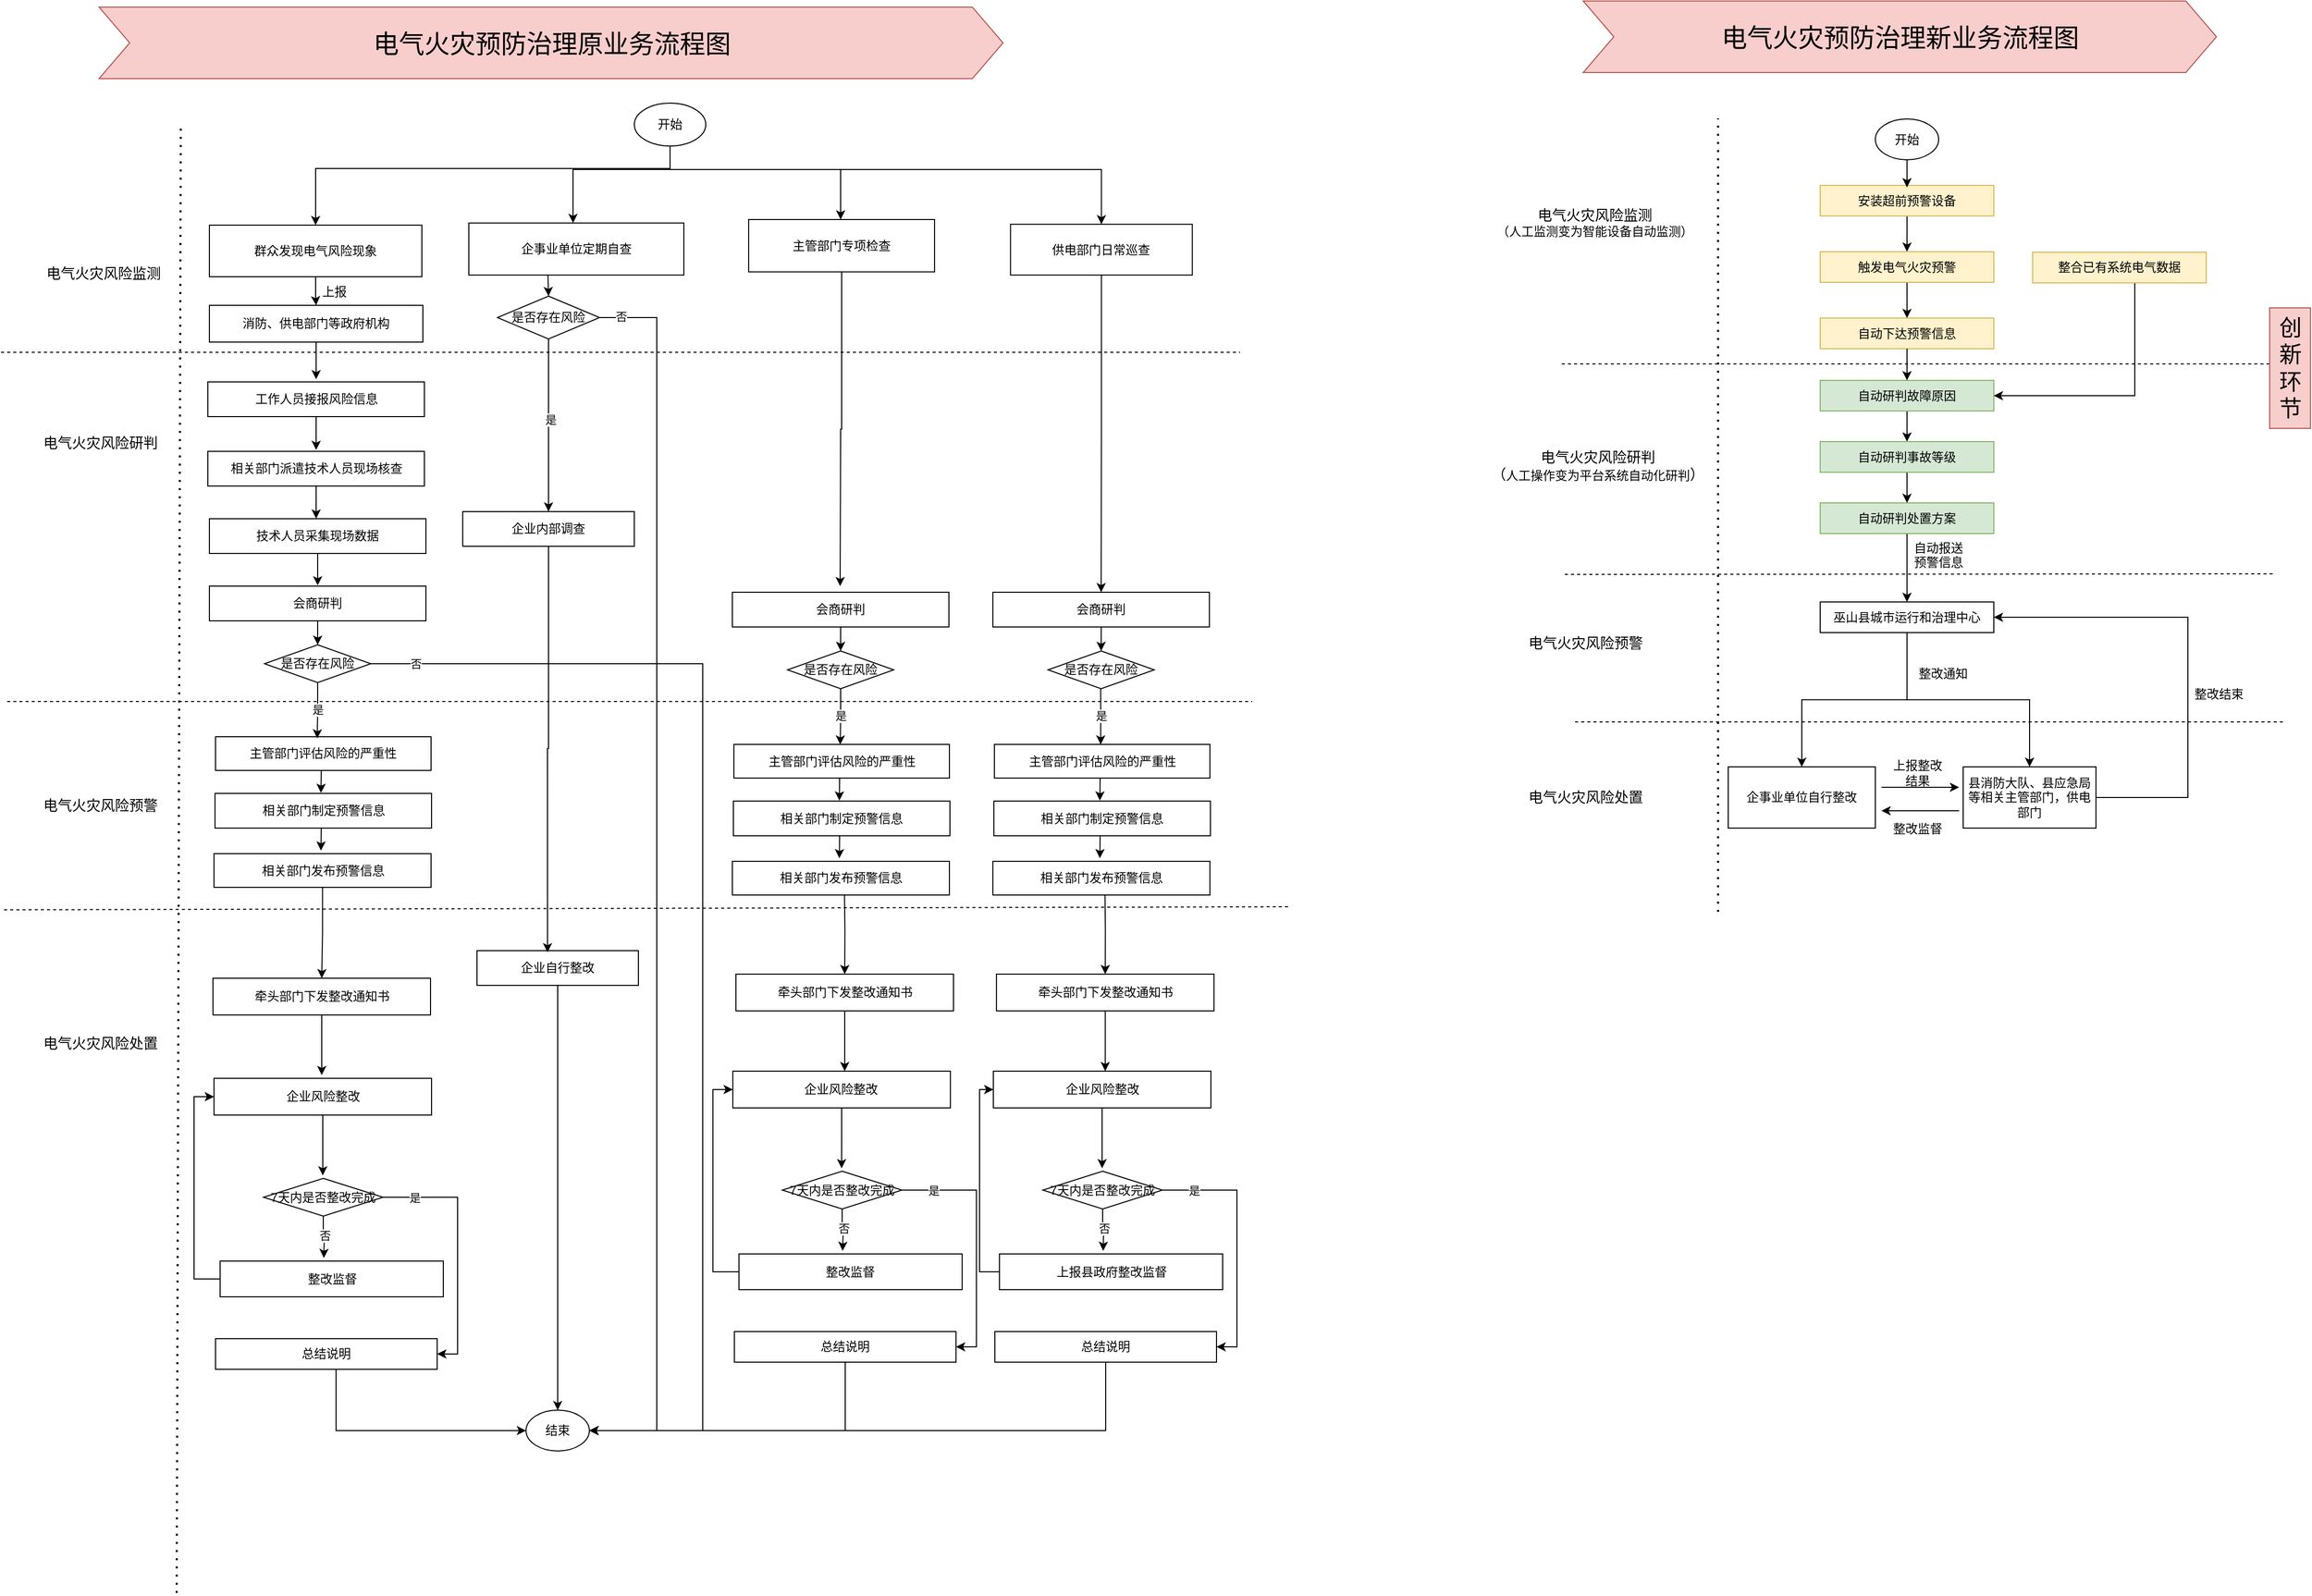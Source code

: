 <mxfile version="21.7.4" type="github">
  <diagram name="第 1 页" id="Cvnru_8ZgVQWGcG2YRoV">
    <mxGraphModel dx="1553" dy="455" grid="0" gridSize="10" guides="1" tooltips="1" connect="1" arrows="1" fold="1" page="0" pageScale="1" pageWidth="827" pageHeight="1169" math="0" shadow="0">
      <root>
        <mxCell id="0" />
        <mxCell id="1" parent="0" />
        <mxCell id="6ESn1KodmGU27KJJrDq7-166" style="edgeStyle=orthogonalEdgeStyle;rounded=0;orthogonalLoop=1;jettySize=auto;html=1;entryX=0.5;entryY=0;entryDx=0;entryDy=0;" edge="1" parent="1" source="jyO5-WvrYrrkGgKPPHPB-2" target="jyO5-WvrYrrkGgKPPHPB-272">
          <mxGeometry relative="1" as="geometry">
            <Array as="points">
              <mxPoint x="622" y="488" />
              <mxPoint x="275" y="488" />
            </Array>
          </mxGeometry>
        </mxCell>
        <mxCell id="6ESn1KodmGU27KJJrDq7-167" style="edgeStyle=orthogonalEdgeStyle;rounded=0;orthogonalLoop=1;jettySize=auto;html=1;" edge="1" parent="1" source="jyO5-WvrYrrkGgKPPHPB-2" target="jyO5-WvrYrrkGgKPPHPB-273">
          <mxGeometry relative="1" as="geometry">
            <Array as="points">
              <mxPoint x="622" y="489" />
              <mxPoint x="527" y="489" />
            </Array>
          </mxGeometry>
        </mxCell>
        <mxCell id="6ESn1KodmGU27KJJrDq7-168" style="edgeStyle=orthogonalEdgeStyle;rounded=0;orthogonalLoop=1;jettySize=auto;html=1;entryX=0.5;entryY=0;entryDx=0;entryDy=0;" edge="1" parent="1" source="jyO5-WvrYrrkGgKPPHPB-2" target="jyO5-WvrYrrkGgKPPHPB-275">
          <mxGeometry relative="1" as="geometry">
            <Array as="points">
              <mxPoint x="622" y="489" />
              <mxPoint x="789" y="489" />
            </Array>
          </mxGeometry>
        </mxCell>
        <mxCell id="6ESn1KodmGU27KJJrDq7-169" style="edgeStyle=orthogonalEdgeStyle;rounded=0;orthogonalLoop=1;jettySize=auto;html=1;entryX=0.5;entryY=0;entryDx=0;entryDy=0;" edge="1" parent="1" source="jyO5-WvrYrrkGgKPPHPB-2" target="jyO5-WvrYrrkGgKPPHPB-274">
          <mxGeometry relative="1" as="geometry">
            <Array as="points">
              <mxPoint x="622" y="489" />
              <mxPoint x="1044" y="489" />
            </Array>
          </mxGeometry>
        </mxCell>
        <mxCell id="jyO5-WvrYrrkGgKPPHPB-2" value="开始" style="ellipse;whiteSpace=wrap;html=1;" parent="1" vertex="1">
          <mxGeometry x="587" y="424" width="70" height="42" as="geometry" />
        </mxCell>
        <mxCell id="jyO5-WvrYrrkGgKPPHPB-25" value="&lt;font style=&quot;font-size: 14px;&quot;&gt;电气火灾风险监测&lt;/font&gt;" style="text;html=1;align=center;verticalAlign=middle;resizable=0;points=[];autosize=1;strokeColor=none;fillColor=none;" parent="1" vertex="1">
          <mxGeometry x="2" y="576" width="130" height="29" as="geometry" />
        </mxCell>
        <mxCell id="jyO5-WvrYrrkGgKPPHPB-27" value="&lt;font style=&quot;font-size: 14px;&quot;&gt;电气火灾风险研判&lt;/font&gt;" style="text;html=1;align=center;verticalAlign=middle;resizable=0;points=[];autosize=1;strokeColor=none;fillColor=none;" parent="1" vertex="1">
          <mxGeometry x="-1" y="742" width="130" height="29" as="geometry" />
        </mxCell>
        <mxCell id="jyO5-WvrYrrkGgKPPHPB-35" value="主管部门评估风险的严重性" style="rounded=0;whiteSpace=wrap;html=1;" parent="1" vertex="1">
          <mxGeometry x="177" y="1044.5" width="211" height="33" as="geometry" />
        </mxCell>
        <mxCell id="jyO5-WvrYrrkGgKPPHPB-38" value="&lt;font style=&quot;font-size: 14px;&quot;&gt;电气火灾风险预警&lt;/font&gt;" style="text;html=1;align=center;verticalAlign=middle;resizable=0;points=[];autosize=1;strokeColor=none;fillColor=none;" parent="1" vertex="1">
          <mxGeometry x="-1" y="1097" width="130" height="29" as="geometry" />
        </mxCell>
        <mxCell id="6ESn1KodmGU27KJJrDq7-217" style="edgeStyle=orthogonalEdgeStyle;rounded=0;orthogonalLoop=1;jettySize=auto;html=1;" edge="1" parent="1" source="jyO5-WvrYrrkGgKPPHPB-43">
          <mxGeometry relative="1" as="geometry">
            <mxPoint x="281" y="1375.877" as="targetPoint" />
          </mxGeometry>
        </mxCell>
        <mxCell id="jyO5-WvrYrrkGgKPPHPB-43" value="牵头部门下发整改通知书" style="rounded=0;whiteSpace=wrap;html=1;" parent="1" vertex="1">
          <mxGeometry x="174.5" y="1281" width="213" height="36" as="geometry" />
        </mxCell>
        <mxCell id="jyO5-WvrYrrkGgKPPHPB-46" value="&lt;font style=&quot;font-size: 14px;&quot;&gt;电气火灾风险处置&lt;/font&gt;" style="text;html=1;align=center;verticalAlign=middle;resizable=0;points=[];autosize=1;strokeColor=none;fillColor=none;" parent="1" vertex="1">
          <mxGeometry x="-1" y="1330" width="130" height="29" as="geometry" />
        </mxCell>
        <mxCell id="jyO5-WvrYrrkGgKPPHPB-51" value="" style="edgeStyle=orthogonalEdgeStyle;rounded=0;orthogonalLoop=1;jettySize=auto;html=1;" parent="1" edge="1">
          <mxGeometry relative="1" as="geometry">
            <mxPoint x="274" y="1740" as="targetPoint" />
          </mxGeometry>
        </mxCell>
        <mxCell id="jyO5-WvrYrrkGgKPPHPB-58" value="结束" style="ellipse;whiteSpace=wrap;html=1;" parent="1" vertex="1">
          <mxGeometry x="481" y="1704" width="62" height="40" as="geometry" />
        </mxCell>
        <mxCell id="jyO5-WvrYrrkGgKPPHPB-62" value="开始" style="ellipse;whiteSpace=wrap;html=1;" parent="1" vertex="1">
          <mxGeometry x="1802" y="439.5" width="62" height="40" as="geometry" />
        </mxCell>
        <mxCell id="jyO5-WvrYrrkGgKPPHPB-64" value="" style="edgeStyle=orthogonalEdgeStyle;rounded=0;orthogonalLoop=1;jettySize=auto;html=1;" parent="1" source="jyO5-WvrYrrkGgKPPHPB-65" target="jyO5-WvrYrrkGgKPPHPB-67" edge="1">
          <mxGeometry relative="1" as="geometry" />
        </mxCell>
        <mxCell id="jyO5-WvrYrrkGgKPPHPB-65" value="安装超前预警设备" style="rounded=0;whiteSpace=wrap;html=1;fillColor=#fff2cc;strokeColor=#d6b656;" parent="1" vertex="1">
          <mxGeometry x="1748" y="504.5" width="170" height="30" as="geometry" />
        </mxCell>
        <mxCell id="jyO5-WvrYrrkGgKPPHPB-108" style="edgeStyle=orthogonalEdgeStyle;rounded=0;orthogonalLoop=1;jettySize=auto;html=1;entryX=0.5;entryY=0;entryDx=0;entryDy=0;" parent="1" source="jyO5-WvrYrrkGgKPPHPB-67" target="jyO5-WvrYrrkGgKPPHPB-70" edge="1">
          <mxGeometry relative="1" as="geometry" />
        </mxCell>
        <mxCell id="jyO5-WvrYrrkGgKPPHPB-67" value="触发电气火灾预警" style="rounded=0;whiteSpace=wrap;html=1;fillColor=#fff2cc;strokeColor=#d6b656;" parent="1" vertex="1">
          <mxGeometry x="1748" y="569.5" width="170" height="30" as="geometry" />
        </mxCell>
        <mxCell id="jyO5-WvrYrrkGgKPPHPB-70" value="自动下达&lt;span style=&quot;background-color: initial;&quot;&gt;预警信息&lt;/span&gt;" style="rounded=0;whiteSpace=wrap;html=1;fillColor=#fff2cc;strokeColor=#d6b656;" parent="1" vertex="1">
          <mxGeometry x="1748" y="634.5" width="170" height="30" as="geometry" />
        </mxCell>
        <mxCell id="jyO5-WvrYrrkGgKPPHPB-73" value="" style="edgeStyle=orthogonalEdgeStyle;rounded=0;orthogonalLoop=1;jettySize=auto;html=1;" parent="1" source="jyO5-WvrYrrkGgKPPHPB-74" target="jyO5-WvrYrrkGgKPPHPB-76" edge="1">
          <mxGeometry relative="1" as="geometry" />
        </mxCell>
        <mxCell id="jyO5-WvrYrrkGgKPPHPB-74" value="自动研判故障原因" style="rounded=0;whiteSpace=wrap;html=1;fillColor=#d5e8d4;strokeColor=#82b366;" parent="1" vertex="1">
          <mxGeometry x="1748" y="695.5" width="170" height="30" as="geometry" />
        </mxCell>
        <mxCell id="jyO5-WvrYrrkGgKPPHPB-75" value="" style="edgeStyle=orthogonalEdgeStyle;rounded=0;orthogonalLoop=1;jettySize=auto;html=1;" parent="1" source="jyO5-WvrYrrkGgKPPHPB-76" target="jyO5-WvrYrrkGgKPPHPB-77" edge="1">
          <mxGeometry relative="1" as="geometry" />
        </mxCell>
        <mxCell id="jyO5-WvrYrrkGgKPPHPB-76" value="自动研判事故等级" style="rounded=0;whiteSpace=wrap;html=1;fillColor=#d5e8d4;strokeColor=#82b366;" parent="1" vertex="1">
          <mxGeometry x="1748" y="755.5" width="170" height="30" as="geometry" />
        </mxCell>
        <mxCell id="jyO5-WvrYrrkGgKPPHPB-249" style="edgeStyle=orthogonalEdgeStyle;rounded=0;orthogonalLoop=1;jettySize=auto;html=1;entryX=0.5;entryY=0;entryDx=0;entryDy=0;" parent="1" source="jyO5-WvrYrrkGgKPPHPB-77" target="jyO5-WvrYrrkGgKPPHPB-247" edge="1">
          <mxGeometry relative="1" as="geometry" />
        </mxCell>
        <mxCell id="jyO5-WvrYrrkGgKPPHPB-77" value="自动研判处置方案" style="rounded=0;whiteSpace=wrap;html=1;fillColor=#d5e8d4;strokeColor=#82b366;" parent="1" vertex="1">
          <mxGeometry x="1748" y="815.5" width="170" height="30" as="geometry" />
        </mxCell>
        <mxCell id="jyO5-WvrYrrkGgKPPHPB-79" value="&lt;font style=&quot;&quot;&gt;&lt;font style=&quot;font-size: 14px;&quot;&gt;电气火灾风险监测&lt;/font&gt;&lt;br&gt;（人工监测变为智能设备自动监测）&lt;br&gt;&lt;/font&gt;" style="text;html=1;align=center;verticalAlign=middle;resizable=0;points=[];autosize=1;strokeColor=none;fillColor=none;" parent="1" vertex="1">
          <mxGeometry x="1422" y="519" width="210" height="43" as="geometry" />
        </mxCell>
        <mxCell id="jyO5-WvrYrrkGgKPPHPB-81" value="&lt;font style=&quot;font-size: 14px;&quot;&gt;电气火灾风险研判&lt;br&gt;（&lt;/font&gt;&lt;font style=&quot;&quot;&gt;&lt;font style=&quot;font-size: 12px;&quot;&gt;人工操作变为平台系统自动化研判&lt;/font&gt;&lt;span style=&quot;font-size: 14px;&quot;&gt;）&lt;/span&gt;&lt;br&gt;&lt;/font&gt;" style="text;html=1;align=center;verticalAlign=middle;resizable=0;points=[];autosize=1;strokeColor=none;fillColor=none;" parent="1" vertex="1">
          <mxGeometry x="1417" y="755.5" width="226" height="46" as="geometry" />
        </mxCell>
        <mxCell id="jyO5-WvrYrrkGgKPPHPB-89" value="&lt;font style=&quot;font-size: 14px;&quot;&gt;电气火灾风险预警&lt;/font&gt;" style="text;html=1;align=center;verticalAlign=middle;resizable=0;points=[];autosize=1;strokeColor=none;fillColor=none;" parent="1" vertex="1">
          <mxGeometry x="1448" y="938" width="140" height="30" as="geometry" />
        </mxCell>
        <mxCell id="jyO5-WvrYrrkGgKPPHPB-90" style="edgeStyle=orthogonalEdgeStyle;rounded=0;orthogonalLoop=1;jettySize=auto;html=1;" parent="1" source="jyO5-WvrYrrkGgKPPHPB-70" target="jyO5-WvrYrrkGgKPPHPB-74" edge="1">
          <mxGeometry relative="1" as="geometry" />
        </mxCell>
        <mxCell id="jyO5-WvrYrrkGgKPPHPB-92" value="" style="edgeStyle=orthogonalEdgeStyle;rounded=0;orthogonalLoop=1;jettySize=auto;html=1;" parent="1" edge="1">
          <mxGeometry relative="1" as="geometry">
            <mxPoint x="1032.5" y="1390" as="sourcePoint" />
          </mxGeometry>
        </mxCell>
        <mxCell id="jyO5-WvrYrrkGgKPPHPB-170" value="" style="edgeStyle=orthogonalEdgeStyle;rounded=0;orthogonalLoop=1;jettySize=auto;html=1;" parent="1" edge="1">
          <mxGeometry relative="1" as="geometry">
            <mxPoint x="1032" y="1450" as="sourcePoint" />
          </mxGeometry>
        </mxCell>
        <mxCell id="jyO5-WvrYrrkGgKPPHPB-96" value="&lt;font style=&quot;font-size: 14px;&quot;&gt;电气火灾风险处置&lt;/font&gt;" style="text;html=1;align=center;verticalAlign=middle;resizable=0;points=[];autosize=1;strokeColor=none;fillColor=none;" parent="1" vertex="1">
          <mxGeometry x="1448" y="1089" width="140" height="30" as="geometry" />
        </mxCell>
        <mxCell id="jyO5-WvrYrrkGgKPPHPB-179" value="&lt;p style=&quot;margin-top: 0pt; margin-bottom: 0pt; margin-left: 0in; direction: ltr; unicode-bidi: embed; word-break: normal;&quot;&gt;&lt;font style=&quot;font-size: 25px;&quot;&gt;电气火灾预防治理原业务流程图&lt;/font&gt;&lt;/p&gt;" style="html=1;shadow=0;dashed=0;align=center;verticalAlign=middle;shape=mxgraph.arrows2.arrow;dy=0;dx=30;notch=30;fillColor=#f8cecc;strokeColor=#b85450;" parent="1" vertex="1">
          <mxGeometry x="63" y="330" width="885" height="70" as="geometry" />
        </mxCell>
        <mxCell id="jyO5-WvrYrrkGgKPPHPB-180" value="&lt;p style=&quot;margin-top: 0pt; margin-bottom: 0pt; margin-left: 0in; direction: ltr; unicode-bidi: embed; word-break: normal;&quot;&gt;&lt;font style=&quot;font-size: 25px;&quot;&gt;电气火灾预防治理新业务流程图&lt;/font&gt;&lt;/p&gt;" style="html=1;shadow=0;dashed=0;align=center;verticalAlign=middle;shape=mxgraph.arrows2.arrow;dy=0;dx=30;notch=30;fillColor=#f8cecc;strokeColor=#b85450;" parent="1" vertex="1">
          <mxGeometry x="1516" y="324" width="620" height="70" as="geometry" />
        </mxCell>
        <mxCell id="6ESn1KodmGU27KJJrDq7-130" style="edgeStyle=orthogonalEdgeStyle;rounded=0;orthogonalLoop=1;jettySize=auto;html=1;entryX=0;entryY=0.5;entryDx=0;entryDy=0;" edge="1" parent="1" source="jyO5-WvrYrrkGgKPPHPB-188" target="jyO5-WvrYrrkGgKPPHPB-58">
          <mxGeometry relative="1" as="geometry">
            <Array as="points">
              <mxPoint x="295" y="1724" />
            </Array>
          </mxGeometry>
        </mxCell>
        <mxCell id="jyO5-WvrYrrkGgKPPHPB-188" value="总结说明" style="rounded=0;whiteSpace=wrap;html=1;" parent="1" vertex="1">
          <mxGeometry x="177" y="1634" width="217" height="30" as="geometry" />
        </mxCell>
        <mxCell id="jyO5-WvrYrrkGgKPPHPB-220" value="企事业单位自行整改" style="rounded=0;whiteSpace=wrap;html=1;" parent="1" vertex="1">
          <mxGeometry x="1658" y="1074" width="144" height="60" as="geometry" />
        </mxCell>
        <mxCell id="jyO5-WvrYrrkGgKPPHPB-264" style="edgeStyle=orthogonalEdgeStyle;rounded=0;orthogonalLoop=1;jettySize=auto;html=1;entryX=1;entryY=0.5;entryDx=0;entryDy=0;" parent="1" source="jyO5-WvrYrrkGgKPPHPB-221" target="jyO5-WvrYrrkGgKPPHPB-247" edge="1">
          <mxGeometry relative="1" as="geometry">
            <Array as="points">
              <mxPoint x="2108" y="1104" />
              <mxPoint x="2108" y="928" />
            </Array>
          </mxGeometry>
        </mxCell>
        <mxCell id="jyO5-WvrYrrkGgKPPHPB-221" value="县消防大队、县应急局等相关主管部门，供电部门" style="rounded=0;whiteSpace=wrap;html=1;" parent="1" vertex="1">
          <mxGeometry x="1888" y="1074" width="130" height="60" as="geometry" />
        </mxCell>
        <mxCell id="jyO5-WvrYrrkGgKPPHPB-223" value="" style="endArrow=none;dashed=1;html=1;dashPattern=1 3;strokeWidth=2;rounded=0;" parent="1" edge="1">
          <mxGeometry width="50" height="50" relative="1" as="geometry">
            <mxPoint x="1648" y="1216" as="sourcePoint" />
            <mxPoint x="1648" y="439" as="targetPoint" />
          </mxGeometry>
        </mxCell>
        <mxCell id="jyO5-WvrYrrkGgKPPHPB-227" value="" style="endArrow=none;dashed=1;html=1;rounded=0;" parent="1" edge="1">
          <mxGeometry width="50" height="50" relative="1" as="geometry">
            <mxPoint x="1508" y="1030" as="sourcePoint" />
            <mxPoint x="2204" y="1030" as="targetPoint" />
          </mxGeometry>
        </mxCell>
        <mxCell id="jyO5-WvrYrrkGgKPPHPB-228" value="&lt;span style=&quot;color: rgb(0, 0, 0); font-family: Helvetica; font-size: 12px; font-style: normal; font-variant-ligatures: normal; font-variant-caps: normal; font-weight: 400; letter-spacing: normal; orphans: 2; text-align: center; text-indent: 0px; text-transform: none; widows: 2; word-spacing: 0px; -webkit-text-stroke-width: 0px; background-color: rgb(251, 251, 251); text-decoration-thickness: initial; text-decoration-style: initial; text-decoration-color: initial; float: none; display: inline !important;&quot;&gt;自动报送预警信息&lt;/span&gt;" style="text;whiteSpace=wrap;html=1;" parent="1" vertex="1">
          <mxGeometry x="1838" y="845.5" width="60" height="40" as="geometry" />
        </mxCell>
        <mxCell id="jyO5-WvrYrrkGgKPPHPB-230" value="" style="endArrow=classic;html=1;rounded=0;" parent="1" edge="1">
          <mxGeometry width="50" height="50" relative="1" as="geometry">
            <mxPoint x="1808" y="1094" as="sourcePoint" />
            <mxPoint x="1884" y="1094" as="targetPoint" />
            <Array as="points">
              <mxPoint x="1838" y="1094" />
            </Array>
          </mxGeometry>
        </mxCell>
        <mxCell id="jyO5-WvrYrrkGgKPPHPB-233" value="" style="endArrow=classic;html=1;rounded=0;" parent="1" edge="1">
          <mxGeometry width="50" height="50" relative="1" as="geometry">
            <mxPoint x="1884" y="1117" as="sourcePoint" />
            <mxPoint x="1808" y="1117" as="targetPoint" />
          </mxGeometry>
        </mxCell>
        <mxCell id="jyO5-WvrYrrkGgKPPHPB-235" value="上报整改&lt;br&gt;结果" style="text;html=1;align=center;verticalAlign=middle;resizable=0;points=[];autosize=1;strokeColor=none;fillColor=none;" parent="1" vertex="1">
          <mxGeometry x="1808" y="1060" width="70" height="40" as="geometry" />
        </mxCell>
        <mxCell id="jyO5-WvrYrrkGgKPPHPB-236" value="整改监督" style="text;html=1;align=center;verticalAlign=middle;resizable=0;points=[];autosize=1;strokeColor=none;fillColor=none;" parent="1" vertex="1">
          <mxGeometry x="1808" y="1120" width="70" height="30" as="geometry" />
        </mxCell>
        <mxCell id="jyO5-WvrYrrkGgKPPHPB-243" value="" style="endArrow=classic;html=1;rounded=0;" parent="1" source="jyO5-WvrYrrkGgKPPHPB-62" edge="1">
          <mxGeometry width="50" height="50" relative="1" as="geometry">
            <mxPoint x="1774" y="556.5" as="sourcePoint" />
            <mxPoint x="1833" y="506.5" as="targetPoint" />
          </mxGeometry>
        </mxCell>
        <mxCell id="jyO5-WvrYrrkGgKPPHPB-258" style="edgeStyle=orthogonalEdgeStyle;rounded=0;orthogonalLoop=1;jettySize=auto;html=1;entryX=0.5;entryY=0;entryDx=0;entryDy=0;" parent="1" source="jyO5-WvrYrrkGgKPPHPB-247" target="jyO5-WvrYrrkGgKPPHPB-220" edge="1">
          <mxGeometry relative="1" as="geometry" />
        </mxCell>
        <mxCell id="jyO5-WvrYrrkGgKPPHPB-259" style="edgeStyle=orthogonalEdgeStyle;rounded=0;orthogonalLoop=1;jettySize=auto;html=1;" parent="1" source="jyO5-WvrYrrkGgKPPHPB-247" target="jyO5-WvrYrrkGgKPPHPB-221" edge="1">
          <mxGeometry relative="1" as="geometry" />
        </mxCell>
        <mxCell id="jyO5-WvrYrrkGgKPPHPB-247" value="巫山县城市运行和治理中心" style="rounded=0;whiteSpace=wrap;html=1;" parent="1" vertex="1">
          <mxGeometry x="1748" y="912.5" width="170" height="30" as="geometry" />
        </mxCell>
        <mxCell id="jyO5-WvrYrrkGgKPPHPB-260" value="整改通知" style="text;html=1;align=center;verticalAlign=middle;resizable=0;points=[];autosize=1;strokeColor=none;fillColor=none;" parent="1" vertex="1">
          <mxGeometry x="1833" y="968" width="70" height="30" as="geometry" />
        </mxCell>
        <mxCell id="jyO5-WvrYrrkGgKPPHPB-265" value="整改结束" style="text;html=1;align=center;verticalAlign=middle;resizable=0;points=[];autosize=1;strokeColor=none;fillColor=none;" parent="1" vertex="1">
          <mxGeometry x="2103" y="988" width="70" height="30" as="geometry" />
        </mxCell>
        <mxCell id="jyO5-WvrYrrkGgKPPHPB-267" value="" style="endArrow=none;dashed=1;html=1;rounded=0;" parent="1" edge="1">
          <mxGeometry width="50" height="50" relative="1" as="geometry">
            <mxPoint x="1498" y="885.5" as="sourcePoint" />
            <mxPoint x="2194" y="885" as="targetPoint" />
          </mxGeometry>
        </mxCell>
        <mxCell id="jyO5-WvrYrrkGgKPPHPB-268" value="" style="endArrow=none;dashed=1;html=1;rounded=0;" parent="1" edge="1">
          <mxGeometry width="50" height="50" relative="1" as="geometry">
            <mxPoint x="1495" y="679.41" as="sourcePoint" />
            <mxPoint x="2191" y="679.41" as="targetPoint" />
          </mxGeometry>
        </mxCell>
        <mxCell id="6ESn1KodmGU27KJJrDq7-46" style="edgeStyle=orthogonalEdgeStyle;rounded=0;orthogonalLoop=1;jettySize=auto;html=1;entryX=1;entryY=0.5;entryDx=0;entryDy=0;" edge="1" parent="1" source="jyO5-WvrYrrkGgKPPHPB-269" target="jyO5-WvrYrrkGgKPPHPB-74">
          <mxGeometry relative="1" as="geometry">
            <Array as="points">
              <mxPoint x="2056" y="710.5" />
            </Array>
          </mxGeometry>
        </mxCell>
        <mxCell id="jyO5-WvrYrrkGgKPPHPB-269" value="整合已有系统电气数据" style="rounded=0;whiteSpace=wrap;html=1;fillColor=#fff2cc;strokeColor=#d6b656;" parent="1" vertex="1">
          <mxGeometry x="1956" y="570" width="170" height="30" as="geometry" />
        </mxCell>
        <mxCell id="6ESn1KodmGU27KJJrDq7-102" value="" style="edgeStyle=orthogonalEdgeStyle;rounded=0;orthogonalLoop=1;jettySize=auto;html=1;entryX=0.5;entryY=0;entryDx=0;entryDy=0;" edge="1" parent="1" source="jyO5-WvrYrrkGgKPPHPB-272" target="6ESn1KodmGU27KJJrDq7-48">
          <mxGeometry relative="1" as="geometry">
            <mxPoint x="275" y="691" as="targetPoint" />
          </mxGeometry>
        </mxCell>
        <mxCell id="jyO5-WvrYrrkGgKPPHPB-272" value="群众发现电气风险现象&lt;br&gt;" style="rounded=0;whiteSpace=wrap;html=1;" parent="1" vertex="1">
          <mxGeometry x="171" y="543.5" width="208" height="50.5" as="geometry" />
        </mxCell>
        <mxCell id="jyO5-WvrYrrkGgKPPHPB-273" value="企事业单位定期自查" style="rounded=0;whiteSpace=wrap;html=1;" parent="1" vertex="1">
          <mxGeometry x="425" y="541.38" width="210.5" height="51" as="geometry" />
        </mxCell>
        <mxCell id="6ESn1KodmGU27KJJrDq7-273" style="edgeStyle=orthogonalEdgeStyle;rounded=0;orthogonalLoop=1;jettySize=auto;html=1;entryX=0.5;entryY=0;entryDx=0;entryDy=0;" edge="1" parent="1" source="jyO5-WvrYrrkGgKPPHPB-274" target="6ESn1KodmGU27KJJrDq7-257">
          <mxGeometry relative="1" as="geometry" />
        </mxCell>
        <mxCell id="jyO5-WvrYrrkGgKPPHPB-274" value="供电部门日常巡查" style="rounded=0;whiteSpace=wrap;html=1;" parent="1" vertex="1">
          <mxGeometry x="955.3" y="542.63" width="178" height="49.75" as="geometry" />
        </mxCell>
        <mxCell id="6ESn1KodmGU27KJJrDq7-203" style="edgeStyle=orthogonalEdgeStyle;rounded=0;orthogonalLoop=1;jettySize=auto;html=1;" edge="1" parent="1" source="jyO5-WvrYrrkGgKPPHPB-275">
          <mxGeometry relative="1" as="geometry">
            <mxPoint x="788.5" y="897.051" as="targetPoint" />
          </mxGeometry>
        </mxCell>
        <mxCell id="jyO5-WvrYrrkGgKPPHPB-275" value="主管部门专项检查" style="rounded=0;whiteSpace=wrap;html=1;" parent="1" vertex="1">
          <mxGeometry x="698.95" y="538" width="182" height="51.25" as="geometry" />
        </mxCell>
        <mxCell id="jyO5-WvrYrrkGgKPPHPB-276" value="" style="endArrow=none;dashed=1;html=1;dashPattern=1 3;strokeWidth=2;rounded=0;" parent="1" edge="1">
          <mxGeometry width="50" height="50" relative="1" as="geometry">
            <mxPoint x="139" y="1883" as="sourcePoint" />
            <mxPoint x="143" y="447" as="targetPoint" />
          </mxGeometry>
        </mxCell>
        <mxCell id="jyO5-WvrYrrkGgKPPHPB-277" value="" style="endArrow=none;dashed=1;html=1;rounded=0;" parent="1" edge="1">
          <mxGeometry width="50" height="50" relative="1" as="geometry">
            <mxPoint x="-33" y="668" as="sourcePoint" />
            <mxPoint x="1180" y="668" as="targetPoint" />
          </mxGeometry>
        </mxCell>
        <mxCell id="jyO5-WvrYrrkGgKPPHPB-284" value="" style="endArrow=none;dashed=1;html=1;rounded=0;" parent="1" edge="1">
          <mxGeometry width="50" height="50" relative="1" as="geometry">
            <mxPoint x="-27" y="1010" as="sourcePoint" />
            <mxPoint x="1192" y="1010" as="targetPoint" />
          </mxGeometry>
        </mxCell>
        <mxCell id="jyO5-WvrYrrkGgKPPHPB-285" value="" style="endArrow=none;dashed=1;html=1;rounded=0;" parent="1" edge="1">
          <mxGeometry width="50" height="50" relative="1" as="geometry">
            <mxPoint x="-30" y="1214" as="sourcePoint" />
            <mxPoint x="1230" y="1211" as="targetPoint" />
          </mxGeometry>
        </mxCell>
        <mxCell id="jyO5-WvrYrrkGgKPPHPB-295" value="&lt;font style=&quot;font-size: 22px;&quot;&gt;创&lt;br&gt;新&lt;br&gt;环&lt;br&gt;节&lt;/font&gt;" style="text;html=1;align=center;verticalAlign=middle;resizable=0;points=[];autosize=1;fillColor=#f8cecc;strokeColor=#b85450;" parent="1" vertex="1">
          <mxGeometry x="2188" y="624.5" width="40" height="118" as="geometry" />
        </mxCell>
        <mxCell id="6ESn1KodmGU27KJJrDq7-104" style="edgeStyle=orthogonalEdgeStyle;rounded=0;orthogonalLoop=1;jettySize=auto;html=1;" edge="1" parent="1" source="6ESn1KodmGU27KJJrDq7-48">
          <mxGeometry relative="1" as="geometry">
            <mxPoint x="275.5" y="694.397" as="targetPoint" />
          </mxGeometry>
        </mxCell>
        <mxCell id="6ESn1KodmGU27KJJrDq7-48" value="消防、供电部门等政府机构" style="rounded=0;whiteSpace=wrap;html=1;" vertex="1" parent="1">
          <mxGeometry x="171" y="622" width="209" height="36" as="geometry" />
        </mxCell>
        <mxCell id="6ESn1KodmGU27KJJrDq7-55" style="edgeStyle=orthogonalEdgeStyle;rounded=0;orthogonalLoop=1;jettySize=auto;html=1;exitX=0.5;exitY=1;exitDx=0;exitDy=0;" edge="1" parent="1">
          <mxGeometry relative="1" as="geometry">
            <mxPoint x="276.0" y="1009" as="sourcePoint" />
            <mxPoint x="276.0" y="1009" as="targetPoint" />
          </mxGeometry>
        </mxCell>
        <mxCell id="6ESn1KodmGU27KJJrDq7-106" style="edgeStyle=orthogonalEdgeStyle;rounded=0;orthogonalLoop=1;jettySize=auto;html=1;" edge="1" parent="1" source="6ESn1KodmGU27KJJrDq7-56">
          <mxGeometry relative="1" as="geometry">
            <mxPoint x="275.5" y="830.905" as="targetPoint" />
          </mxGeometry>
        </mxCell>
        <mxCell id="6ESn1KodmGU27KJJrDq7-56" value="相关部门派遣技术人员现场核查" style="rounded=0;whiteSpace=wrap;html=1;" vertex="1" parent="1">
          <mxGeometry x="169.5" y="765" width="212" height="34" as="geometry" />
        </mxCell>
        <mxCell id="6ESn1KodmGU27KJJrDq7-126" style="edgeStyle=orthogonalEdgeStyle;rounded=0;orthogonalLoop=1;jettySize=auto;html=1;entryX=0.472;entryY=0.05;entryDx=0;entryDy=0;entryPerimeter=0;" edge="1" parent="1" source="6ESn1KodmGU27KJJrDq7-70" target="jyO5-WvrYrrkGgKPPHPB-35">
          <mxGeometry relative="1" as="geometry" />
        </mxCell>
        <mxCell id="6ESn1KodmGU27KJJrDq7-127" value="是" style="edgeLabel;html=1;align=center;verticalAlign=middle;resizable=0;points=[];" vertex="1" connectable="0" parent="6ESn1KodmGU27KJJrDq7-126">
          <mxGeometry x="-0.052" relative="1" as="geometry">
            <mxPoint as="offset" />
          </mxGeometry>
        </mxCell>
        <mxCell id="6ESn1KodmGU27KJJrDq7-129" style="edgeStyle=orthogonalEdgeStyle;rounded=0;orthogonalLoop=1;jettySize=auto;html=1;entryX=1;entryY=0.5;entryDx=0;entryDy=0;" edge="1" parent="1" source="6ESn1KodmGU27KJJrDq7-70" target="jyO5-WvrYrrkGgKPPHPB-58">
          <mxGeometry relative="1" as="geometry">
            <Array as="points">
              <mxPoint x="654" y="973" />
              <mxPoint x="654" y="1724" />
            </Array>
          </mxGeometry>
        </mxCell>
        <mxCell id="6ESn1KodmGU27KJJrDq7-159" value="否" style="edgeLabel;html=1;align=center;verticalAlign=middle;resizable=0;points=[];" vertex="1" connectable="0" parent="6ESn1KodmGU27KJJrDq7-129">
          <mxGeometry x="-0.926" relative="1" as="geometry">
            <mxPoint as="offset" />
          </mxGeometry>
        </mxCell>
        <mxCell id="6ESn1KodmGU27KJJrDq7-70" value="是否存在风险" style="rhombus;whiteSpace=wrap;html=1;rounded=0;" vertex="1" parent="1">
          <mxGeometry x="225" y="954.5" width="104" height="37" as="geometry" />
        </mxCell>
        <mxCell id="6ESn1KodmGU27KJJrDq7-154" style="edgeStyle=orthogonalEdgeStyle;rounded=0;orthogonalLoop=1;jettySize=auto;html=1;" edge="1" parent="1" source="6ESn1KodmGU27KJJrDq7-76">
          <mxGeometry relative="1" as="geometry">
            <mxPoint x="283" y="1555" as="targetPoint" />
          </mxGeometry>
        </mxCell>
        <mxCell id="6ESn1KodmGU27KJJrDq7-157" value="否" style="edgeLabel;html=1;align=center;verticalAlign=middle;resizable=0;points=[];" vertex="1" connectable="0" parent="6ESn1KodmGU27KJJrDq7-154">
          <mxGeometry x="-0.216" y="1" relative="1" as="geometry">
            <mxPoint y="2" as="offset" />
          </mxGeometry>
        </mxCell>
        <mxCell id="6ESn1KodmGU27KJJrDq7-222" style="edgeStyle=orthogonalEdgeStyle;rounded=0;orthogonalLoop=1;jettySize=auto;html=1;entryX=1;entryY=0.5;entryDx=0;entryDy=0;" edge="1" parent="1" source="6ESn1KodmGU27KJJrDq7-76" target="jyO5-WvrYrrkGgKPPHPB-188">
          <mxGeometry relative="1" as="geometry">
            <Array as="points">
              <mxPoint x="414" y="1496" />
              <mxPoint x="414" y="1649" />
            </Array>
          </mxGeometry>
        </mxCell>
        <mxCell id="6ESn1KodmGU27KJJrDq7-223" value="是" style="edgeLabel;html=1;align=center;verticalAlign=middle;resizable=0;points=[];" vertex="1" connectable="0" parent="6ESn1KodmGU27KJJrDq7-222">
          <mxGeometry x="-0.754" relative="1" as="geometry">
            <mxPoint as="offset" />
          </mxGeometry>
        </mxCell>
        <mxCell id="6ESn1KodmGU27KJJrDq7-76" value="7天内是否整改完成" style="rhombus;whiteSpace=wrap;html=1;rounded=0;" vertex="1" parent="1">
          <mxGeometry x="224" y="1477" width="117" height="37" as="geometry" />
        </mxCell>
        <mxCell id="6ESn1KodmGU27KJJrDq7-224" style="edgeStyle=orthogonalEdgeStyle;rounded=0;orthogonalLoop=1;jettySize=auto;html=1;entryX=0;entryY=0.5;entryDx=0;entryDy=0;" edge="1" parent="1" source="6ESn1KodmGU27KJJrDq7-77" target="6ESn1KodmGU27KJJrDq7-109">
          <mxGeometry relative="1" as="geometry">
            <Array as="points">
              <mxPoint x="156" y="1576" />
              <mxPoint x="156" y="1397" />
            </Array>
          </mxGeometry>
        </mxCell>
        <mxCell id="6ESn1KodmGU27KJJrDq7-77" value="整改监督" style="rounded=0;whiteSpace=wrap;html=1;" vertex="1" parent="1">
          <mxGeometry x="181.5" y="1558" width="218.5" height="35" as="geometry" />
        </mxCell>
        <mxCell id="6ESn1KodmGU27KJJrDq7-122" style="edgeStyle=orthogonalEdgeStyle;rounded=0;orthogonalLoop=1;jettySize=auto;html=1;entryX=0.5;entryY=0;entryDx=0;entryDy=0;" edge="1" parent="1" source="6ESn1KodmGU27KJJrDq7-89" target="6ESn1KodmGU27KJJrDq7-115">
          <mxGeometry relative="1" as="geometry">
            <mxPoint x="498" y="892" as="targetPoint" />
          </mxGeometry>
        </mxCell>
        <mxCell id="6ESn1KodmGU27KJJrDq7-123" value="是" style="edgeLabel;html=1;align=center;verticalAlign=middle;resizable=0;points=[];" vertex="1" connectable="0" parent="6ESn1KodmGU27KJJrDq7-122">
          <mxGeometry x="-0.066" y="2" relative="1" as="geometry">
            <mxPoint as="offset" />
          </mxGeometry>
        </mxCell>
        <mxCell id="6ESn1KodmGU27KJJrDq7-131" style="edgeStyle=orthogonalEdgeStyle;rounded=0;orthogonalLoop=1;jettySize=auto;html=1;entryX=1;entryY=0.5;entryDx=0;entryDy=0;" edge="1" parent="1" source="6ESn1KodmGU27KJJrDq7-89" target="jyO5-WvrYrrkGgKPPHPB-58">
          <mxGeometry relative="1" as="geometry">
            <Array as="points">
              <mxPoint x="609" y="634" />
              <mxPoint x="609" y="1724" />
            </Array>
          </mxGeometry>
        </mxCell>
        <mxCell id="6ESn1KodmGU27KJJrDq7-132" value="否" style="edgeLabel;html=1;align=center;verticalAlign=middle;resizable=0;points=[];" vertex="1" connectable="0" parent="6ESn1KodmGU27KJJrDq7-131">
          <mxGeometry x="-0.965" y="1" relative="1" as="geometry">
            <mxPoint as="offset" />
          </mxGeometry>
        </mxCell>
        <mxCell id="6ESn1KodmGU27KJJrDq7-89" value="是否存在风险" style="rhombus;whiteSpace=wrap;html=1;rounded=0;" vertex="1" parent="1">
          <mxGeometry x="453" y="613" width="100" height="42" as="geometry" />
        </mxCell>
        <mxCell id="6ESn1KodmGU27KJJrDq7-105" style="edgeStyle=orthogonalEdgeStyle;rounded=0;orthogonalLoop=1;jettySize=auto;html=1;" edge="1" parent="1" source="6ESn1KodmGU27KJJrDq7-94">
          <mxGeometry relative="1" as="geometry">
            <mxPoint x="275.5" y="763.603" as="targetPoint" />
          </mxGeometry>
        </mxCell>
        <mxCell id="6ESn1KodmGU27KJJrDq7-94" value="工作人员接报风险信息" style="rounded=0;whiteSpace=wrap;html=1;" vertex="1" parent="1">
          <mxGeometry x="169.5" y="697" width="212" height="34" as="geometry" />
        </mxCell>
        <mxCell id="6ESn1KodmGU27KJJrDq7-210" style="edgeStyle=orthogonalEdgeStyle;rounded=0;orthogonalLoop=1;jettySize=auto;html=1;entryX=0.5;entryY=0;entryDx=0;entryDy=0;" edge="1" parent="1" source="6ESn1KodmGU27KJJrDq7-96" target="jyO5-WvrYrrkGgKPPHPB-43">
          <mxGeometry relative="1" as="geometry" />
        </mxCell>
        <mxCell id="6ESn1KodmGU27KJJrDq7-96" value="相关部门发布预警信息" style="rounded=0;whiteSpace=wrap;html=1;" vertex="1" parent="1">
          <mxGeometry x="175.5" y="1159" width="212.5" height="33" as="geometry" />
        </mxCell>
        <mxCell id="6ESn1KodmGU27KJJrDq7-108" style="edgeStyle=orthogonalEdgeStyle;rounded=0;orthogonalLoop=1;jettySize=auto;html=1;entryX=0.5;entryY=0;entryDx=0;entryDy=0;" edge="1" parent="1" source="6ESn1KodmGU27KJJrDq7-97" target="6ESn1KodmGU27KJJrDq7-70">
          <mxGeometry relative="1" as="geometry" />
        </mxCell>
        <mxCell id="6ESn1KodmGU27KJJrDq7-97" value="会商研判" style="rounded=0;whiteSpace=wrap;html=1;" vertex="1" parent="1">
          <mxGeometry x="171" y="897" width="212" height="34" as="geometry" />
        </mxCell>
        <mxCell id="6ESn1KodmGU27KJJrDq7-107" style="edgeStyle=orthogonalEdgeStyle;rounded=0;orthogonalLoop=1;jettySize=auto;html=1;" edge="1" parent="1" source="6ESn1KodmGU27KJJrDq7-99">
          <mxGeometry relative="1" as="geometry">
            <mxPoint x="277" y="896.302" as="targetPoint" />
          </mxGeometry>
        </mxCell>
        <mxCell id="6ESn1KodmGU27KJJrDq7-99" value="技术人员采集现场数据" style="rounded=0;whiteSpace=wrap;html=1;" vertex="1" parent="1">
          <mxGeometry x="171" y="831" width="212" height="34" as="geometry" />
        </mxCell>
        <mxCell id="6ESn1KodmGU27KJJrDq7-103" value="上报" style="text;html=1;align=center;verticalAlign=middle;resizable=0;points=[];autosize=1;strokeColor=none;fillColor=none;" vertex="1" parent="1">
          <mxGeometry x="272" y="596" width="42" height="26" as="geometry" />
        </mxCell>
        <mxCell id="6ESn1KodmGU27KJJrDq7-218" style="edgeStyle=orthogonalEdgeStyle;rounded=0;orthogonalLoop=1;jettySize=auto;html=1;" edge="1" parent="1" source="6ESn1KodmGU27KJJrDq7-109">
          <mxGeometry relative="1" as="geometry">
            <mxPoint x="282.0" y="1474.123" as="targetPoint" />
          </mxGeometry>
        </mxCell>
        <mxCell id="6ESn1KodmGU27KJJrDq7-109" value="企业风险整改" style="rounded=0;whiteSpace=wrap;html=1;" vertex="1" parent="1">
          <mxGeometry x="175.5" y="1379" width="213" height="36" as="geometry" />
        </mxCell>
        <mxCell id="6ESn1KodmGU27KJJrDq7-161" style="edgeStyle=orthogonalEdgeStyle;rounded=0;orthogonalLoop=1;jettySize=auto;html=1;entryX=0.5;entryY=0;entryDx=0;entryDy=0;" edge="1" parent="1" source="6ESn1KodmGU27KJJrDq7-113" target="jyO5-WvrYrrkGgKPPHPB-58">
          <mxGeometry relative="1" as="geometry" />
        </mxCell>
        <mxCell id="6ESn1KodmGU27KJJrDq7-113" value="企业自行整改" style="rounded=0;whiteSpace=wrap;html=1;" vertex="1" parent="1">
          <mxGeometry x="433" y="1254" width="158" height="34" as="geometry" />
        </mxCell>
        <mxCell id="6ESn1KodmGU27KJJrDq7-162" style="edgeStyle=orthogonalEdgeStyle;rounded=0;orthogonalLoop=1;jettySize=auto;html=1;entryX=0.437;entryY=0.049;entryDx=0;entryDy=0;entryPerimeter=0;" edge="1" parent="1" source="6ESn1KodmGU27KJJrDq7-115" target="6ESn1KodmGU27KJJrDq7-113">
          <mxGeometry relative="1" as="geometry" />
        </mxCell>
        <mxCell id="6ESn1KodmGU27KJJrDq7-115" value="企业内部调查" style="rounded=0;whiteSpace=wrap;html=1;" vertex="1" parent="1">
          <mxGeometry x="419" y="824" width="168" height="34" as="geometry" />
        </mxCell>
        <mxCell id="6ESn1KodmGU27KJJrDq7-183" style="edgeStyle=orthogonalEdgeStyle;rounded=0;orthogonalLoop=1;jettySize=auto;html=1;entryX=0.5;entryY=0;entryDx=0;entryDy=0;" edge="1" parent="1" source="6ESn1KodmGU27KJJrDq7-184">
          <mxGeometry relative="1" as="geometry">
            <mxPoint x="793.0" y="1372" as="targetPoint" />
          </mxGeometry>
        </mxCell>
        <mxCell id="6ESn1KodmGU27KJJrDq7-184" value="牵头部门下发整改通知书" style="rounded=0;whiteSpace=wrap;html=1;" vertex="1" parent="1">
          <mxGeometry x="686.5" y="1277" width="213" height="36" as="geometry" />
        </mxCell>
        <mxCell id="6ESn1KodmGU27KJJrDq7-186" style="edgeStyle=orthogonalEdgeStyle;rounded=0;orthogonalLoop=1;jettySize=auto;html=1;exitX=0.5;exitY=1;exitDx=0;exitDy=0;" edge="1" parent="1">
          <mxGeometry relative="1" as="geometry">
            <mxPoint x="788.0" y="1015" as="sourcePoint" />
            <mxPoint x="788.0" y="1015" as="targetPoint" />
          </mxGeometry>
        </mxCell>
        <mxCell id="6ESn1KodmGU27KJJrDq7-187" style="edgeStyle=orthogonalEdgeStyle;rounded=0;orthogonalLoop=1;jettySize=auto;html=1;entryX=0.472;entryY=0.05;entryDx=0;entryDy=0;entryPerimeter=0;" edge="1" parent="1" source="6ESn1KodmGU27KJJrDq7-190">
          <mxGeometry relative="1" as="geometry">
            <mxPoint x="788.592" y="1052.15" as="targetPoint" />
          </mxGeometry>
        </mxCell>
        <mxCell id="6ESn1KodmGU27KJJrDq7-188" value="是" style="edgeLabel;html=1;align=center;verticalAlign=middle;resizable=0;points=[];" vertex="1" connectable="0" parent="6ESn1KodmGU27KJJrDq7-187">
          <mxGeometry x="-0.052" relative="1" as="geometry">
            <mxPoint as="offset" />
          </mxGeometry>
        </mxCell>
        <mxCell id="6ESn1KodmGU27KJJrDq7-190" value="是否存在风险" style="rhombus;whiteSpace=wrap;html=1;rounded=0;" vertex="1" parent="1">
          <mxGeometry x="737" y="960.5" width="104" height="37" as="geometry" />
        </mxCell>
        <mxCell id="6ESn1KodmGU27KJJrDq7-206" style="edgeStyle=orthogonalEdgeStyle;rounded=0;orthogonalLoop=1;jettySize=auto;html=1;entryX=0.5;entryY=0;entryDx=0;entryDy=0;" edge="1" parent="1" target="6ESn1KodmGU27KJJrDq7-184">
          <mxGeometry relative="1" as="geometry">
            <mxPoint x="792.692" y="1192.0" as="sourcePoint" />
          </mxGeometry>
        </mxCell>
        <mxCell id="6ESn1KodmGU27KJJrDq7-199" style="edgeStyle=orthogonalEdgeStyle;rounded=0;orthogonalLoop=1;jettySize=auto;html=1;entryX=0.5;entryY=0;entryDx=0;entryDy=0;" edge="1" parent="1" source="6ESn1KodmGU27KJJrDq7-200" target="6ESn1KodmGU27KJJrDq7-190">
          <mxGeometry relative="1" as="geometry" />
        </mxCell>
        <mxCell id="6ESn1KodmGU27KJJrDq7-200" value="会商研判" style="rounded=0;whiteSpace=wrap;html=1;" vertex="1" parent="1">
          <mxGeometry x="683" y="903" width="212" height="34" as="geometry" />
        </mxCell>
        <mxCell id="6ESn1KodmGU27KJJrDq7-204" value="相关部门制定预警信息" style="rounded=0;whiteSpace=wrap;html=1;" vertex="1" parent="1">
          <mxGeometry x="176.5" y="1100" width="212" height="34" as="geometry" />
        </mxCell>
        <mxCell id="6ESn1KodmGU27KJJrDq7-207" style="edgeStyle=orthogonalEdgeStyle;rounded=0;orthogonalLoop=1;jettySize=auto;html=1;" edge="1" parent="1">
          <mxGeometry relative="1" as="geometry">
            <mxPoint x="280.23" y="1099.497" as="targetPoint" />
            <mxPoint x="280.5" y="1077.5" as="sourcePoint" />
          </mxGeometry>
        </mxCell>
        <mxCell id="6ESn1KodmGU27KJJrDq7-208" style="edgeStyle=orthogonalEdgeStyle;rounded=0;orthogonalLoop=1;jettySize=auto;html=1;" edge="1" parent="1">
          <mxGeometry relative="1" as="geometry">
            <mxPoint x="280.23" y="1155.997" as="targetPoint" />
            <mxPoint x="280.5" y="1134" as="sourcePoint" />
          </mxGeometry>
        </mxCell>
        <mxCell id="6ESn1KodmGU27KJJrDq7-211" value="主管部门评估风险的严重性" style="rounded=0;whiteSpace=wrap;html=1;" vertex="1" parent="1">
          <mxGeometry x="684.5" y="1052" width="211" height="33" as="geometry" />
        </mxCell>
        <mxCell id="6ESn1KodmGU27KJJrDq7-212" value="相关部门发布预警信息" style="rounded=0;whiteSpace=wrap;html=1;" vertex="1" parent="1">
          <mxGeometry x="683" y="1166.5" width="212.5" height="33" as="geometry" />
        </mxCell>
        <mxCell id="6ESn1KodmGU27KJJrDq7-213" value="相关部门制定预警信息" style="rounded=0;whiteSpace=wrap;html=1;" vertex="1" parent="1">
          <mxGeometry x="684" y="1107.5" width="212" height="34" as="geometry" />
        </mxCell>
        <mxCell id="6ESn1KodmGU27KJJrDq7-214" style="edgeStyle=orthogonalEdgeStyle;rounded=0;orthogonalLoop=1;jettySize=auto;html=1;" edge="1" parent="1">
          <mxGeometry relative="1" as="geometry">
            <mxPoint x="787.73" y="1106.997" as="targetPoint" />
            <mxPoint x="788" y="1085" as="sourcePoint" />
          </mxGeometry>
        </mxCell>
        <mxCell id="6ESn1KodmGU27KJJrDq7-215" style="edgeStyle=orthogonalEdgeStyle;rounded=0;orthogonalLoop=1;jettySize=auto;html=1;" edge="1" parent="1">
          <mxGeometry relative="1" as="geometry">
            <mxPoint x="787.73" y="1163.497" as="targetPoint" />
            <mxPoint x="788" y="1141.5" as="sourcePoint" />
          </mxGeometry>
        </mxCell>
        <mxCell id="6ESn1KodmGU27KJJrDq7-248" style="edgeStyle=orthogonalEdgeStyle;rounded=0;orthogonalLoop=1;jettySize=auto;html=1;entryX=1;entryY=0.5;entryDx=0;entryDy=0;" edge="1" parent="1" source="6ESn1KodmGU27KJJrDq7-238" target="jyO5-WvrYrrkGgKPPHPB-58">
          <mxGeometry relative="1" as="geometry">
            <Array as="points">
              <mxPoint x="794" y="1724" />
            </Array>
          </mxGeometry>
        </mxCell>
        <mxCell id="6ESn1KodmGU27KJJrDq7-238" value="总结说明" style="rounded=0;whiteSpace=wrap;html=1;" vertex="1" parent="1">
          <mxGeometry x="684.95" y="1627" width="217" height="30" as="geometry" />
        </mxCell>
        <mxCell id="6ESn1KodmGU27KJJrDq7-239" style="edgeStyle=orthogonalEdgeStyle;rounded=0;orthogonalLoop=1;jettySize=auto;html=1;" edge="1" parent="1" source="6ESn1KodmGU27KJJrDq7-243">
          <mxGeometry relative="1" as="geometry">
            <mxPoint x="790.95" y="1548" as="targetPoint" />
          </mxGeometry>
        </mxCell>
        <mxCell id="6ESn1KodmGU27KJJrDq7-240" value="否" style="edgeLabel;html=1;align=center;verticalAlign=middle;resizable=0;points=[];" vertex="1" connectable="0" parent="6ESn1KodmGU27KJJrDq7-239">
          <mxGeometry x="-0.216" y="1" relative="1" as="geometry">
            <mxPoint y="2" as="offset" />
          </mxGeometry>
        </mxCell>
        <mxCell id="6ESn1KodmGU27KJJrDq7-241" style="edgeStyle=orthogonalEdgeStyle;rounded=0;orthogonalLoop=1;jettySize=auto;html=1;entryX=1;entryY=0.5;entryDx=0;entryDy=0;" edge="1" parent="1" source="6ESn1KodmGU27KJJrDq7-243" target="6ESn1KodmGU27KJJrDq7-238">
          <mxGeometry relative="1" as="geometry">
            <Array as="points">
              <mxPoint x="921.95" y="1489" />
              <mxPoint x="921.95" y="1642" />
            </Array>
          </mxGeometry>
        </mxCell>
        <mxCell id="6ESn1KodmGU27KJJrDq7-242" value="是" style="edgeLabel;html=1;align=center;verticalAlign=middle;resizable=0;points=[];" vertex="1" connectable="0" parent="6ESn1KodmGU27KJJrDq7-241">
          <mxGeometry x="-0.754" relative="1" as="geometry">
            <mxPoint as="offset" />
          </mxGeometry>
        </mxCell>
        <mxCell id="6ESn1KodmGU27KJJrDq7-243" value="7天内是否整改完成" style="rhombus;whiteSpace=wrap;html=1;rounded=0;" vertex="1" parent="1">
          <mxGeometry x="731.95" y="1470" width="117" height="37" as="geometry" />
        </mxCell>
        <mxCell id="6ESn1KodmGU27KJJrDq7-244" style="edgeStyle=orthogonalEdgeStyle;rounded=0;orthogonalLoop=1;jettySize=auto;html=1;entryX=0;entryY=0.5;entryDx=0;entryDy=0;" edge="1" parent="1" source="6ESn1KodmGU27KJJrDq7-245" target="6ESn1KodmGU27KJJrDq7-247">
          <mxGeometry relative="1" as="geometry">
            <Array as="points">
              <mxPoint x="663.95" y="1569" />
              <mxPoint x="663.95" y="1390" />
            </Array>
          </mxGeometry>
        </mxCell>
        <mxCell id="6ESn1KodmGU27KJJrDq7-245" value="整改监督" style="rounded=0;whiteSpace=wrap;html=1;" vertex="1" parent="1">
          <mxGeometry x="689.45" y="1551" width="218.5" height="35" as="geometry" />
        </mxCell>
        <mxCell id="6ESn1KodmGU27KJJrDq7-246" style="edgeStyle=orthogonalEdgeStyle;rounded=0;orthogonalLoop=1;jettySize=auto;html=1;" edge="1" parent="1" source="6ESn1KodmGU27KJJrDq7-247">
          <mxGeometry relative="1" as="geometry">
            <mxPoint x="789.95" y="1467.123" as="targetPoint" />
          </mxGeometry>
        </mxCell>
        <mxCell id="6ESn1KodmGU27KJJrDq7-247" value="企业风险整改" style="rounded=0;whiteSpace=wrap;html=1;" vertex="1" parent="1">
          <mxGeometry x="683.45" y="1372" width="213" height="36" as="geometry" />
        </mxCell>
        <mxCell id="6ESn1KodmGU27KJJrDq7-249" style="edgeStyle=orthogonalEdgeStyle;rounded=0;orthogonalLoop=1;jettySize=auto;html=1;entryX=0.5;entryY=0;entryDx=0;entryDy=0;" edge="1" parent="1" source="6ESn1KodmGU27KJJrDq7-250">
          <mxGeometry relative="1" as="geometry">
            <mxPoint x="1048.05" y="1372" as="targetPoint" />
          </mxGeometry>
        </mxCell>
        <mxCell id="6ESn1KodmGU27KJJrDq7-250" value="牵头部门下发整改通知书" style="rounded=0;whiteSpace=wrap;html=1;" vertex="1" parent="1">
          <mxGeometry x="941.55" y="1277" width="213" height="36" as="geometry" />
        </mxCell>
        <mxCell id="6ESn1KodmGU27KJJrDq7-251" style="edgeStyle=orthogonalEdgeStyle;rounded=0;orthogonalLoop=1;jettySize=auto;html=1;exitX=0.5;exitY=1;exitDx=0;exitDy=0;" edge="1" parent="1">
          <mxGeometry relative="1" as="geometry">
            <mxPoint x="1043.05" y="1015" as="sourcePoint" />
            <mxPoint x="1043.05" y="1015" as="targetPoint" />
          </mxGeometry>
        </mxCell>
        <mxCell id="6ESn1KodmGU27KJJrDq7-252" style="edgeStyle=orthogonalEdgeStyle;rounded=0;orthogonalLoop=1;jettySize=auto;html=1;entryX=0.472;entryY=0.05;entryDx=0;entryDy=0;entryPerimeter=0;" edge="1" parent="1" source="6ESn1KodmGU27KJJrDq7-254">
          <mxGeometry relative="1" as="geometry">
            <mxPoint x="1043.642" y="1052.15" as="targetPoint" />
          </mxGeometry>
        </mxCell>
        <mxCell id="6ESn1KodmGU27KJJrDq7-253" value="是" style="edgeLabel;html=1;align=center;verticalAlign=middle;resizable=0;points=[];" vertex="1" connectable="0" parent="6ESn1KodmGU27KJJrDq7-252">
          <mxGeometry x="-0.052" relative="1" as="geometry">
            <mxPoint as="offset" />
          </mxGeometry>
        </mxCell>
        <mxCell id="6ESn1KodmGU27KJJrDq7-254" value="是否存在风险" style="rhombus;whiteSpace=wrap;html=1;rounded=0;" vertex="1" parent="1">
          <mxGeometry x="992.05" y="960.5" width="104" height="37" as="geometry" />
        </mxCell>
        <mxCell id="6ESn1KodmGU27KJJrDq7-255" style="edgeStyle=orthogonalEdgeStyle;rounded=0;orthogonalLoop=1;jettySize=auto;html=1;entryX=0.5;entryY=0;entryDx=0;entryDy=0;" edge="1" parent="1" target="6ESn1KodmGU27KJJrDq7-250">
          <mxGeometry relative="1" as="geometry">
            <mxPoint x="1047.742" y="1192.0" as="sourcePoint" />
          </mxGeometry>
        </mxCell>
        <mxCell id="6ESn1KodmGU27KJJrDq7-256" style="edgeStyle=orthogonalEdgeStyle;rounded=0;orthogonalLoop=1;jettySize=auto;html=1;entryX=0.5;entryY=0;entryDx=0;entryDy=0;" edge="1" parent="1" source="6ESn1KodmGU27KJJrDq7-257" target="6ESn1KodmGU27KJJrDq7-254">
          <mxGeometry relative="1" as="geometry" />
        </mxCell>
        <mxCell id="6ESn1KodmGU27KJJrDq7-257" value="会商研判" style="rounded=0;whiteSpace=wrap;html=1;" vertex="1" parent="1">
          <mxGeometry x="938.05" y="903" width="212" height="34" as="geometry" />
        </mxCell>
        <mxCell id="6ESn1KodmGU27KJJrDq7-258" value="主管部门评估风险的严重性" style="rounded=0;whiteSpace=wrap;html=1;" vertex="1" parent="1">
          <mxGeometry x="939.55" y="1052" width="211" height="33" as="geometry" />
        </mxCell>
        <mxCell id="6ESn1KodmGU27KJJrDq7-259" value="相关部门发布预警信息" style="rounded=0;whiteSpace=wrap;html=1;" vertex="1" parent="1">
          <mxGeometry x="938.05" y="1166.5" width="212.5" height="33" as="geometry" />
        </mxCell>
        <mxCell id="6ESn1KodmGU27KJJrDq7-260" value="相关部门制定预警信息" style="rounded=0;whiteSpace=wrap;html=1;" vertex="1" parent="1">
          <mxGeometry x="939.05" y="1107.5" width="212" height="34" as="geometry" />
        </mxCell>
        <mxCell id="6ESn1KodmGU27KJJrDq7-261" style="edgeStyle=orthogonalEdgeStyle;rounded=0;orthogonalLoop=1;jettySize=auto;html=1;" edge="1" parent="1">
          <mxGeometry relative="1" as="geometry">
            <mxPoint x="1042.78" y="1106.997" as="targetPoint" />
            <mxPoint x="1043.05" y="1085" as="sourcePoint" />
          </mxGeometry>
        </mxCell>
        <mxCell id="6ESn1KodmGU27KJJrDq7-262" style="edgeStyle=orthogonalEdgeStyle;rounded=0;orthogonalLoop=1;jettySize=auto;html=1;" edge="1" parent="1">
          <mxGeometry relative="1" as="geometry">
            <mxPoint x="1042.78" y="1163.497" as="targetPoint" />
            <mxPoint x="1043.05" y="1141.5" as="sourcePoint" />
          </mxGeometry>
        </mxCell>
        <mxCell id="6ESn1KodmGU27KJJrDq7-274" style="edgeStyle=orthogonalEdgeStyle;rounded=0;orthogonalLoop=1;jettySize=auto;html=1;entryX=1;entryY=0.5;entryDx=0;entryDy=0;" edge="1" parent="1" source="6ESn1KodmGU27KJJrDq7-263" target="jyO5-WvrYrrkGgKPPHPB-58">
          <mxGeometry relative="1" as="geometry">
            <Array as="points">
              <mxPoint x="1048" y="1724" />
            </Array>
          </mxGeometry>
        </mxCell>
        <mxCell id="6ESn1KodmGU27KJJrDq7-263" value="总结说明" style="rounded=0;whiteSpace=wrap;html=1;" vertex="1" parent="1">
          <mxGeometry x="940" y="1627" width="217" height="30" as="geometry" />
        </mxCell>
        <mxCell id="6ESn1KodmGU27KJJrDq7-264" style="edgeStyle=orthogonalEdgeStyle;rounded=0;orthogonalLoop=1;jettySize=auto;html=1;" edge="1" parent="1" source="6ESn1KodmGU27KJJrDq7-268">
          <mxGeometry relative="1" as="geometry">
            <mxPoint x="1046" y="1548" as="targetPoint" />
          </mxGeometry>
        </mxCell>
        <mxCell id="6ESn1KodmGU27KJJrDq7-265" value="否" style="edgeLabel;html=1;align=center;verticalAlign=middle;resizable=0;points=[];" vertex="1" connectable="0" parent="6ESn1KodmGU27KJJrDq7-264">
          <mxGeometry x="-0.216" y="1" relative="1" as="geometry">
            <mxPoint y="2" as="offset" />
          </mxGeometry>
        </mxCell>
        <mxCell id="6ESn1KodmGU27KJJrDq7-266" style="edgeStyle=orthogonalEdgeStyle;rounded=0;orthogonalLoop=1;jettySize=auto;html=1;entryX=1;entryY=0.5;entryDx=0;entryDy=0;" edge="1" parent="1" source="6ESn1KodmGU27KJJrDq7-268" target="6ESn1KodmGU27KJJrDq7-263">
          <mxGeometry relative="1" as="geometry">
            <Array as="points">
              <mxPoint x="1177" y="1489" />
              <mxPoint x="1177" y="1642" />
            </Array>
          </mxGeometry>
        </mxCell>
        <mxCell id="6ESn1KodmGU27KJJrDq7-267" value="是" style="edgeLabel;html=1;align=center;verticalAlign=middle;resizable=0;points=[];" vertex="1" connectable="0" parent="6ESn1KodmGU27KJJrDq7-266">
          <mxGeometry x="-0.754" relative="1" as="geometry">
            <mxPoint as="offset" />
          </mxGeometry>
        </mxCell>
        <mxCell id="6ESn1KodmGU27KJJrDq7-268" value="7天内是否整改完成" style="rhombus;whiteSpace=wrap;html=1;rounded=0;" vertex="1" parent="1">
          <mxGeometry x="987" y="1470" width="117" height="37" as="geometry" />
        </mxCell>
        <mxCell id="6ESn1KodmGU27KJJrDq7-269" style="edgeStyle=orthogonalEdgeStyle;rounded=0;orthogonalLoop=1;jettySize=auto;html=1;entryX=0;entryY=0.5;entryDx=0;entryDy=0;" edge="1" parent="1" source="6ESn1KodmGU27KJJrDq7-270" target="6ESn1KodmGU27KJJrDq7-272">
          <mxGeometry relative="1" as="geometry">
            <Array as="points">
              <mxPoint x="925" y="1568" />
              <mxPoint x="925" y="1390" />
            </Array>
          </mxGeometry>
        </mxCell>
        <mxCell id="6ESn1KodmGU27KJJrDq7-270" value="上报县政府整改监督" style="rounded=0;whiteSpace=wrap;html=1;" vertex="1" parent="1">
          <mxGeometry x="944.5" y="1551" width="218.5" height="35" as="geometry" />
        </mxCell>
        <mxCell id="6ESn1KodmGU27KJJrDq7-271" style="edgeStyle=orthogonalEdgeStyle;rounded=0;orthogonalLoop=1;jettySize=auto;html=1;" edge="1" parent="1" source="6ESn1KodmGU27KJJrDq7-272">
          <mxGeometry relative="1" as="geometry">
            <mxPoint x="1045.0" y="1467.123" as="targetPoint" />
          </mxGeometry>
        </mxCell>
        <mxCell id="6ESn1KodmGU27KJJrDq7-272" value="企业风险整改" style="rounded=0;whiteSpace=wrap;html=1;" vertex="1" parent="1">
          <mxGeometry x="938.5" y="1372" width="213" height="36" as="geometry" />
        </mxCell>
        <mxCell id="6ESn1KodmGU27KJJrDq7-275" style="edgeStyle=orthogonalEdgeStyle;rounded=0;orthogonalLoop=1;jettySize=auto;html=1;entryX=0.5;entryY=0;entryDx=0;entryDy=0;" edge="1" parent="1" target="6ESn1KodmGU27KJJrDq7-89">
          <mxGeometry relative="1" as="geometry">
            <mxPoint x="502.97" y="609.38" as="targetPoint" />
            <mxPoint x="502.47" y="592.38" as="sourcePoint" />
          </mxGeometry>
        </mxCell>
      </root>
    </mxGraphModel>
  </diagram>
</mxfile>
